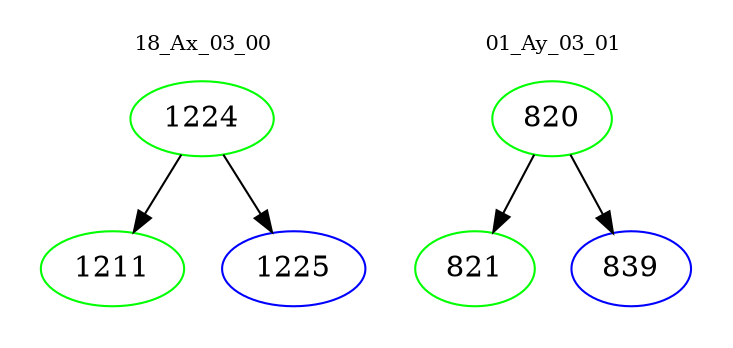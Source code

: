digraph{
subgraph cluster_0 {
color = white
label = "18_Ax_03_00";
fontsize=10;
T0_1224 [label="1224", color="green"]
T0_1224 -> T0_1211 [color="black"]
T0_1211 [label="1211", color="green"]
T0_1224 -> T0_1225 [color="black"]
T0_1225 [label="1225", color="blue"]
}
subgraph cluster_1 {
color = white
label = "01_Ay_03_01";
fontsize=10;
T1_820 [label="820", color="green"]
T1_820 -> T1_821 [color="black"]
T1_821 [label="821", color="green"]
T1_820 -> T1_839 [color="black"]
T1_839 [label="839", color="blue"]
}
}
